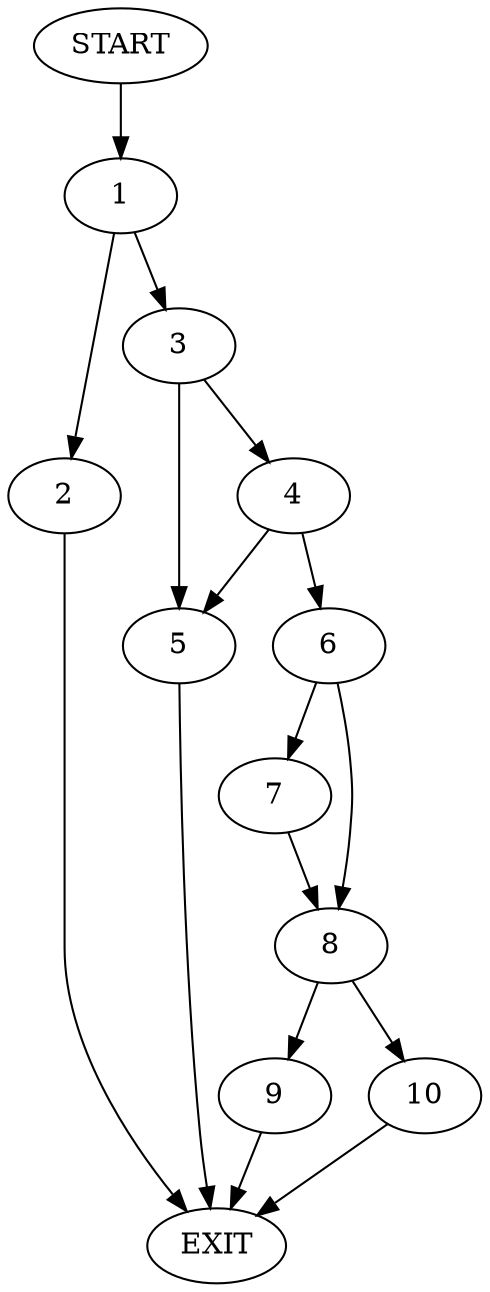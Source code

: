 digraph {
0 [label="START"]
11 [label="EXIT"]
0 -> 1
1 -> 2
1 -> 3
2 -> 11
3 -> 4
3 -> 5
4 -> 6
4 -> 5
5 -> 11
6 -> 7
6 -> 8
7 -> 8
8 -> 9
8 -> 10
9 -> 11
10 -> 11
}

